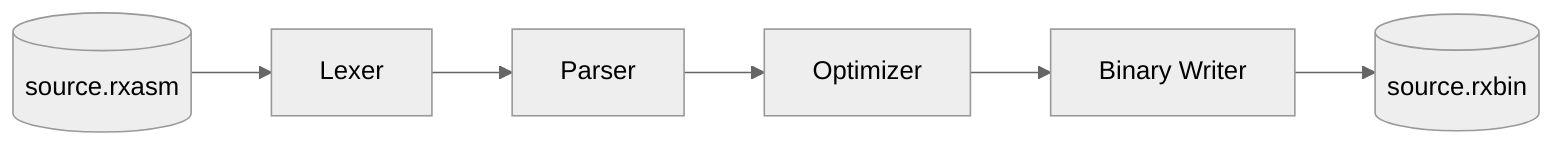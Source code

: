 %%{init: {'theme':'neutral'}}%%
graph LR
A[(source.rxasm)] --> B[Lexer]
B --> C[Parser]
C --> D[Optimizer]
D --> E[Binary Writer]
E --> F[(source.rxbin)]